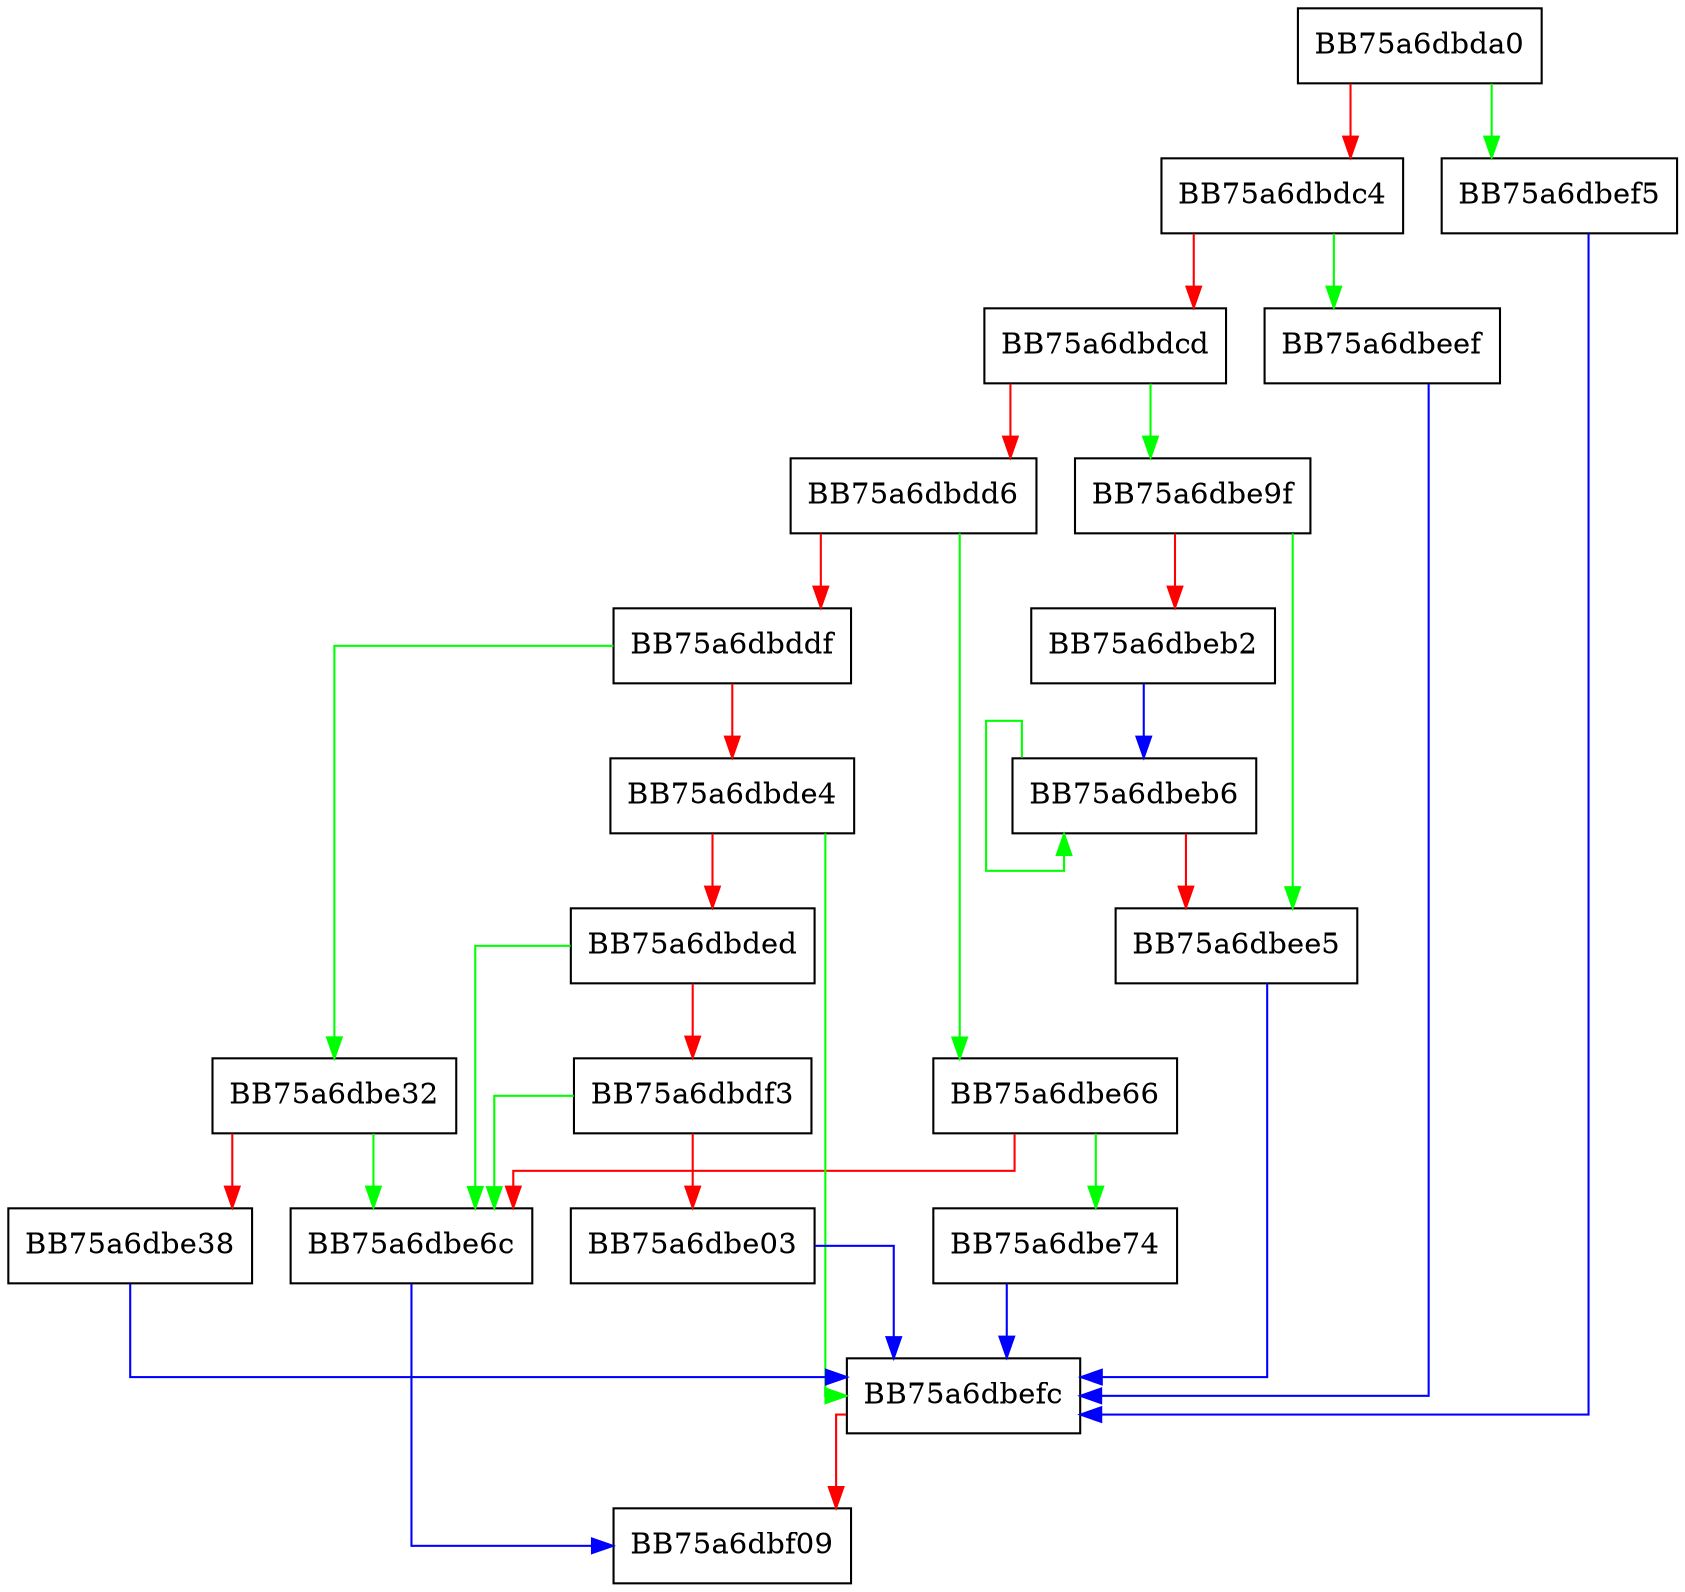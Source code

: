 digraph handle_token {
  node [shape="box"];
  graph [splines=ortho];
  BB75a6dbda0 -> BB75a6dbef5 [color="green"];
  BB75a6dbda0 -> BB75a6dbdc4 [color="red"];
  BB75a6dbdc4 -> BB75a6dbeef [color="green"];
  BB75a6dbdc4 -> BB75a6dbdcd [color="red"];
  BB75a6dbdcd -> BB75a6dbe9f [color="green"];
  BB75a6dbdcd -> BB75a6dbdd6 [color="red"];
  BB75a6dbdd6 -> BB75a6dbe66 [color="green"];
  BB75a6dbdd6 -> BB75a6dbddf [color="red"];
  BB75a6dbddf -> BB75a6dbe32 [color="green"];
  BB75a6dbddf -> BB75a6dbde4 [color="red"];
  BB75a6dbde4 -> BB75a6dbefc [color="green"];
  BB75a6dbde4 -> BB75a6dbded [color="red"];
  BB75a6dbded -> BB75a6dbe6c [color="green"];
  BB75a6dbded -> BB75a6dbdf3 [color="red"];
  BB75a6dbdf3 -> BB75a6dbe6c [color="green"];
  BB75a6dbdf3 -> BB75a6dbe03 [color="red"];
  BB75a6dbe03 -> BB75a6dbefc [color="blue"];
  BB75a6dbe32 -> BB75a6dbe6c [color="green"];
  BB75a6dbe32 -> BB75a6dbe38 [color="red"];
  BB75a6dbe38 -> BB75a6dbefc [color="blue"];
  BB75a6dbe66 -> BB75a6dbe74 [color="green"];
  BB75a6dbe66 -> BB75a6dbe6c [color="red"];
  BB75a6dbe6c -> BB75a6dbf09 [color="blue"];
  BB75a6dbe74 -> BB75a6dbefc [color="blue"];
  BB75a6dbe9f -> BB75a6dbee5 [color="green"];
  BB75a6dbe9f -> BB75a6dbeb2 [color="red"];
  BB75a6dbeb2 -> BB75a6dbeb6 [color="blue"];
  BB75a6dbeb6 -> BB75a6dbeb6 [color="green"];
  BB75a6dbeb6 -> BB75a6dbee5 [color="red"];
  BB75a6dbee5 -> BB75a6dbefc [color="blue"];
  BB75a6dbeef -> BB75a6dbefc [color="blue"];
  BB75a6dbef5 -> BB75a6dbefc [color="blue"];
  BB75a6dbefc -> BB75a6dbf09 [color="red"];
}